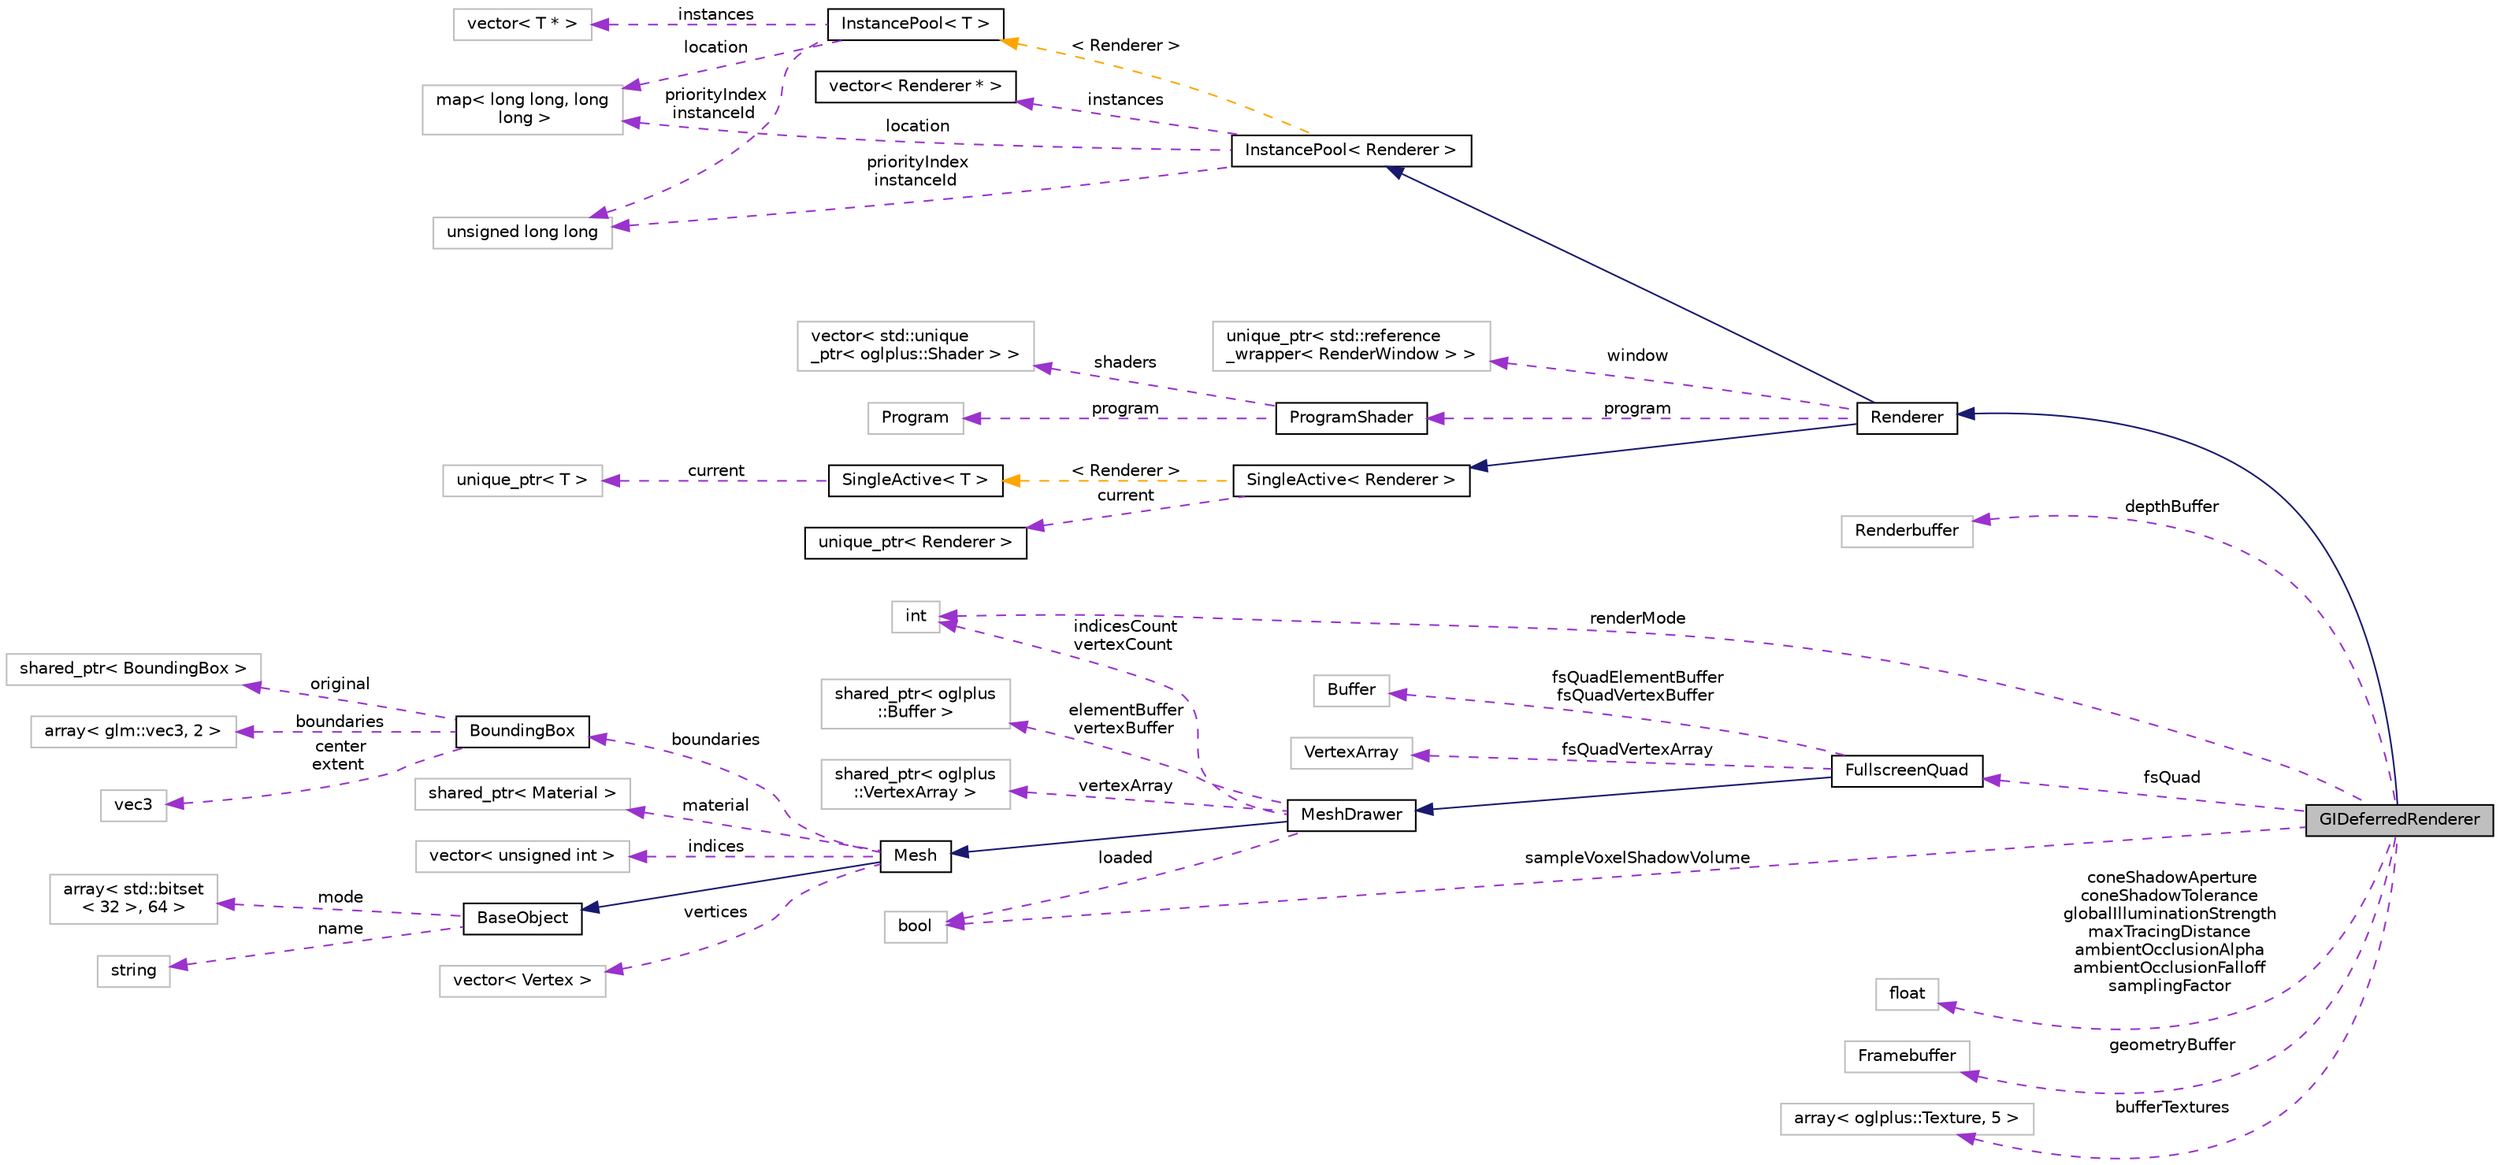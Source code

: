 digraph "GIDeferredRenderer"
{
 // INTERACTIVE_SVG=YES
 // LATEX_PDF_SIZE
  edge [fontname="Helvetica",fontsize="10",labelfontname="Helvetica",labelfontsize="10"];
  node [fontname="Helvetica",fontsize="10",shape=record];
  rankdir="LR";
  Node1 [label="GIDeferredRenderer",height=0.2,width=0.4,color="black", fillcolor="grey75", style="filled", fontcolor="black",tooltip="The main renderer for the engine. Uses a deferred rendering path. Handles geometry pass and light pas..."];
  Node2 -> Node1 [dir="back",color="midnightblue",fontsize="10",style="solid",fontname="Helvetica"];
  Node2 [label="Renderer",height=0.2,width=0.4,color="black", fillcolor="white", style="filled",URL="$class_renderer.html",tooltip="A base class for renderers. All the rendering logic should reside in the abstract method Render"];
  Node3 -> Node2 [dir="back",color="midnightblue",fontsize="10",style="solid",fontname="Helvetica"];
  Node3 [label="SingleActive\< Renderer \>",height=0.2,width=0.4,color="black", fillcolor="white", style="filled",URL="$class_single_active.html",tooltip=" "];
  Node4 -> Node3 [dir="back",color="darkorchid3",fontsize="10",style="dashed",label=" current" ,fontname="Helvetica"];
  Node4 [label="unique_ptr\< Renderer \>",height=0.2,width=0.4,color="black", fillcolor="white", style="filled",URL="$classstatic_01std_1_1unique__ptr_3_01_renderer_01_4.html",tooltip=" "];
  Node5 -> Node3 [dir="back",color="orange",fontsize="10",style="dashed",label=" \< Renderer \>" ,fontname="Helvetica"];
  Node5 [label="SingleActive\< T \>",height=0.2,width=0.4,color="black", fillcolor="white", style="filled",URL="$class_single_active.html",tooltip="Template class for set up a single instance of certain class as active, differentiating it from the r..."];
  Node6 -> Node5 [dir="back",color="darkorchid3",fontsize="10",style="dashed",label=" current" ,fontname="Helvetica"];
  Node6 [label="unique_ptr\< T \>",height=0.2,width=0.4,color="grey75", fillcolor="white", style="filled",tooltip=" "];
  Node7 -> Node2 [dir="back",color="midnightblue",fontsize="10",style="solid",fontname="Helvetica"];
  Node7 [label="InstancePool\< Renderer \>",height=0.2,width=0.4,color="black", fillcolor="white", style="filled",URL="$class_instance_pool.html",tooltip=" "];
  Node8 -> Node7 [dir="back",color="darkorchid3",fontsize="10",style="dashed",label=" priorityIndex\ninstanceId" ,fontname="Helvetica"];
  Node8 [label="unsigned long long",height=0.2,width=0.4,color="grey75", fillcolor="white", style="filled",tooltip=" "];
  Node9 -> Node7 [dir="back",color="darkorchid3",fontsize="10",style="dashed",label=" location" ,fontname="Helvetica"];
  Node9 [label="map\< long long, long\l long \>",height=0.2,width=0.4,color="grey75", fillcolor="white", style="filled",tooltip=" "];
  Node10 -> Node7 [dir="back",color="darkorchid3",fontsize="10",style="dashed",label=" instances" ,fontname="Helvetica"];
  Node10 [label="vector\< Renderer * \>",height=0.2,width=0.4,color="black", fillcolor="white", style="filled",URL="$classstatic_01std_1_1vector_3_01_renderer_01_5_01_4.html",tooltip=" "];
  Node11 -> Node7 [dir="back",color="orange",fontsize="10",style="dashed",label=" \< Renderer \>" ,fontname="Helvetica"];
  Node11 [label="InstancePool\< T \>",height=0.2,width=0.4,color="black", fillcolor="white", style="filled",URL="$class_instance_pool.html",tooltip="Stores all instaces of the inheriting class"];
  Node8 -> Node11 [dir="back",color="darkorchid3",fontsize="10",style="dashed",label=" priorityIndex\ninstanceId" ,fontname="Helvetica"];
  Node9 -> Node11 [dir="back",color="darkorchid3",fontsize="10",style="dashed",label=" location" ,fontname="Helvetica"];
  Node12 -> Node11 [dir="back",color="darkorchid3",fontsize="10",style="dashed",label=" instances" ,fontname="Helvetica"];
  Node12 [label="vector\< T * \>",height=0.2,width=0.4,color="grey75", fillcolor="white", style="filled",tooltip=" "];
  Node13 -> Node2 [dir="back",color="darkorchid3",fontsize="10",style="dashed",label=" window" ,fontname="Helvetica"];
  Node13 [label="unique_ptr\< std::reference\l_wrapper\< RenderWindow \> \>",height=0.2,width=0.4,color="grey75", fillcolor="white", style="filled",tooltip=" "];
  Node14 -> Node2 [dir="back",color="darkorchid3",fontsize="10",style="dashed",label=" program" ,fontname="Helvetica"];
  Node14 [label="ProgramShader",height=0.2,width=0.4,color="black", fillcolor="white", style="filled",URL="$class_program_shader.html",tooltip="Base class for each program shader used in deferred rendering"];
  Node15 -> Node14 [dir="back",color="darkorchid3",fontsize="10",style="dashed",label=" program" ,fontname="Helvetica"];
  Node15 [label="Program",height=0.2,width=0.4,color="grey75", fillcolor="white", style="filled",tooltip=" "];
  Node16 -> Node14 [dir="back",color="darkorchid3",fontsize="10",style="dashed",label=" shaders" ,fontname="Helvetica"];
  Node16 [label="vector\< std::unique\l_ptr\< oglplus::Shader \> \>",height=0.2,width=0.4,color="grey75", fillcolor="white", style="filled",tooltip=" "];
  Node17 -> Node1 [dir="back",color="darkorchid3",fontsize="10",style="dashed",label=" depthBuffer" ,fontname="Helvetica"];
  Node17 [label="Renderbuffer",height=0.2,width=0.4,color="grey75", fillcolor="white", style="filled",tooltip=" "];
  Node18 -> Node1 [dir="back",color="darkorchid3",fontsize="10",style="dashed",label=" fsQuad" ,fontname="Helvetica"];
  Node18 [label="FullscreenQuad",height=0.2,width=0.4,color="black", fillcolor="white", style="filled",URL="$class_fullscreen_quad.html",tooltip=" "];
  Node19 -> Node18 [dir="back",color="midnightblue",fontsize="10",style="solid",fontname="Helvetica"];
  Node19 [label="MeshDrawer",height=0.2,width=0.4,color="black", fillcolor="white", style="filled",URL="$class_mesh_drawer.html",tooltip="Mesh drawer class contains the neccesary buffers to draw the associated mesh data"];
  Node20 -> Node19 [dir="back",color="midnightblue",fontsize="10",style="solid",fontname="Helvetica"];
  Node20 [label="Mesh",height=0.2,width=0.4,color="black", fillcolor="white", style="filled",URL="$class_mesh.html",tooltip="Mesh base class, contains the mesh data"];
  Node21 -> Node20 [dir="back",color="midnightblue",fontsize="10",style="solid",fontname="Helvetica"];
  Node21 [label="BaseObject",height=0.2,width=0.4,color="black", fillcolor="white", style="filled",URL="$class_base_object.html",tooltip=" "];
  Node22 -> Node21 [dir="back",color="darkorchid3",fontsize="10",style="dashed",label=" mode" ,fontname="Helvetica"];
  Node22 [label="array\< std::bitset\l\< 32 \>, 64 \>",height=0.2,width=0.4,color="grey75", fillcolor="white", style="filled",tooltip=" "];
  Node23 -> Node21 [dir="back",color="darkorchid3",fontsize="10",style="dashed",label=" name" ,fontname="Helvetica"];
  Node23 [label="string",height=0.2,width=0.4,color="grey75", fillcolor="white", style="filled",tooltip=" "];
  Node24 -> Node20 [dir="back",color="darkorchid3",fontsize="10",style="dashed",label=" vertices" ,fontname="Helvetica"];
  Node24 [label="vector\< Vertex \>",height=0.2,width=0.4,color="grey75", fillcolor="white", style="filled",tooltip=" "];
  Node25 -> Node20 [dir="back",color="darkorchid3",fontsize="10",style="dashed",label=" boundaries" ,fontname="Helvetica"];
  Node25 [label="BoundingBox",height=0.2,width=0.4,color="black", fillcolor="white", style="filled",URL="$class_bounding_box.html",tooltip="Describes a volume box which contains anything inside be it a node or a mesh."];
  Node26 -> Node25 [dir="back",color="darkorchid3",fontsize="10",style="dashed",label=" original" ,fontname="Helvetica"];
  Node26 [label="shared_ptr\< BoundingBox \>",height=0.2,width=0.4,color="grey75", fillcolor="white", style="filled",tooltip=" "];
  Node27 -> Node25 [dir="back",color="darkorchid3",fontsize="10",style="dashed",label=" boundaries" ,fontname="Helvetica"];
  Node27 [label="array\< glm::vec3, 2 \>",height=0.2,width=0.4,color="grey75", fillcolor="white", style="filled",tooltip=" "];
  Node28 -> Node25 [dir="back",color="darkorchid3",fontsize="10",style="dashed",label=" center\nextent" ,fontname="Helvetica"];
  Node28 [label="vec3",height=0.2,width=0.4,color="grey75", fillcolor="white", style="filled",tooltip=" "];
  Node29 -> Node20 [dir="back",color="darkorchid3",fontsize="10",style="dashed",label=" material" ,fontname="Helvetica"];
  Node29 [label="shared_ptr\< Material \>",height=0.2,width=0.4,color="grey75", fillcolor="white", style="filled",tooltip=" "];
  Node30 -> Node20 [dir="back",color="darkorchid3",fontsize="10",style="dashed",label=" indices" ,fontname="Helvetica"];
  Node30 [label="vector\< unsigned int \>",height=0.2,width=0.4,color="grey75", fillcolor="white", style="filled",tooltip=" "];
  Node31 -> Node19 [dir="back",color="darkorchid3",fontsize="10",style="dashed",label=" elementBuffer\nvertexBuffer" ,fontname="Helvetica"];
  Node31 [label="shared_ptr\< oglplus\l::Buffer \>",height=0.2,width=0.4,color="grey75", fillcolor="white", style="filled",tooltip=" "];
  Node32 -> Node19 [dir="back",color="darkorchid3",fontsize="10",style="dashed",label=" indicesCount\nvertexCount" ,fontname="Helvetica"];
  Node32 [label="int",height=0.2,width=0.4,color="grey75", fillcolor="white", style="filled",tooltip=" "];
  Node33 -> Node19 [dir="back",color="darkorchid3",fontsize="10",style="dashed",label=" loaded" ,fontname="Helvetica"];
  Node33 [label="bool",height=0.2,width=0.4,color="grey75", fillcolor="white", style="filled",tooltip=" "];
  Node34 -> Node19 [dir="back",color="darkorchid3",fontsize="10",style="dashed",label=" vertexArray" ,fontname="Helvetica"];
  Node34 [label="shared_ptr\< oglplus\l::VertexArray \>",height=0.2,width=0.4,color="grey75", fillcolor="white", style="filled",tooltip=" "];
  Node35 -> Node18 [dir="back",color="darkorchid3",fontsize="10",style="dashed",label=" fsQuadElementBuffer\nfsQuadVertexBuffer" ,fontname="Helvetica"];
  Node35 [label="Buffer",height=0.2,width=0.4,color="grey75", fillcolor="white", style="filled",tooltip=" "];
  Node36 -> Node18 [dir="back",color="darkorchid3",fontsize="10",style="dashed",label=" fsQuadVertexArray" ,fontname="Helvetica"];
  Node36 [label="VertexArray",height=0.2,width=0.4,color="grey75", fillcolor="white", style="filled",tooltip=" "];
  Node37 -> Node1 [dir="back",color="darkorchid3",fontsize="10",style="dashed",label=" coneShadowAperture\nconeShadowTolerance\nglobalIlluminationStrength\nmaxTracingDistance\nambientOcclusionAlpha\nambientOcclusionFalloff\nsamplingFactor" ,fontname="Helvetica"];
  Node37 [label="float",height=0.2,width=0.4,color="grey75", fillcolor="white", style="filled",tooltip=" "];
  Node38 -> Node1 [dir="back",color="darkorchid3",fontsize="10",style="dashed",label=" geometryBuffer" ,fontname="Helvetica"];
  Node38 [label="Framebuffer",height=0.2,width=0.4,color="grey75", fillcolor="white", style="filled",tooltip=" "];
  Node32 -> Node1 [dir="back",color="darkorchid3",fontsize="10",style="dashed",label=" renderMode" ,fontname="Helvetica"];
  Node33 -> Node1 [dir="back",color="darkorchid3",fontsize="10",style="dashed",label=" sampleVoxelShadowVolume" ,fontname="Helvetica"];
  Node39 -> Node1 [dir="back",color="darkorchid3",fontsize="10",style="dashed",label=" bufferTextures" ,fontname="Helvetica"];
  Node39 [label="array\< oglplus::Texture, 5 \>",height=0.2,width=0.4,color="grey75", fillcolor="white", style="filled",tooltip=" "];
}
